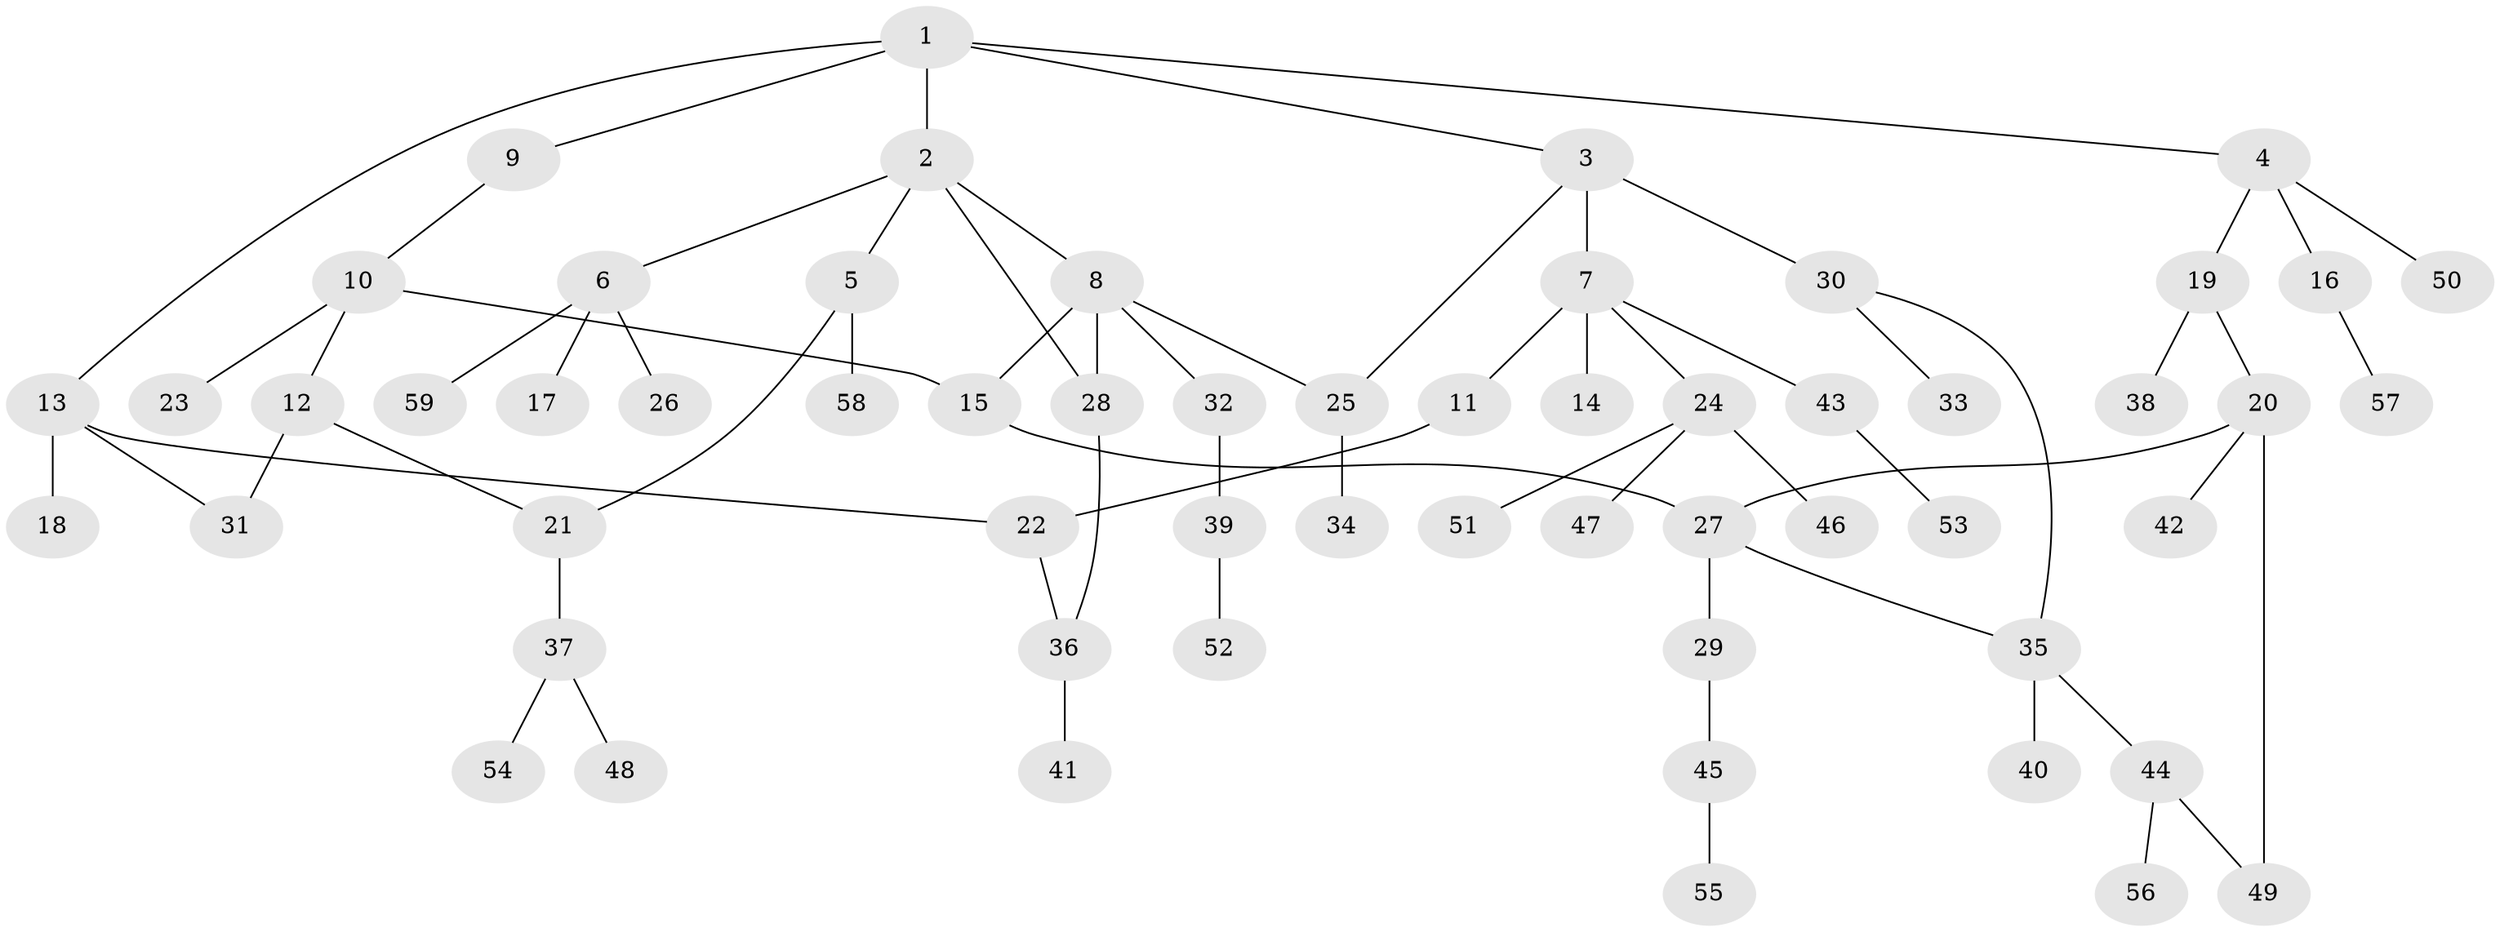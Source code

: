 // original degree distribution, {6: 0.02564102564102564, 4: 0.06837606837606838, 5: 0.06837606837606838, 3: 0.1452991452991453, 2: 0.27350427350427353, 1: 0.4188034188034188}
// Generated by graph-tools (version 1.1) at 2025/34/03/09/25 02:34:04]
// undirected, 59 vertices, 68 edges
graph export_dot {
graph [start="1"]
  node [color=gray90,style=filled];
  1;
  2;
  3;
  4;
  5;
  6;
  7;
  8;
  9;
  10;
  11;
  12;
  13;
  14;
  15;
  16;
  17;
  18;
  19;
  20;
  21;
  22;
  23;
  24;
  25;
  26;
  27;
  28;
  29;
  30;
  31;
  32;
  33;
  34;
  35;
  36;
  37;
  38;
  39;
  40;
  41;
  42;
  43;
  44;
  45;
  46;
  47;
  48;
  49;
  50;
  51;
  52;
  53;
  54;
  55;
  56;
  57;
  58;
  59;
  1 -- 2 [weight=1.0];
  1 -- 3 [weight=1.0];
  1 -- 4 [weight=1.0];
  1 -- 9 [weight=1.0];
  1 -- 13 [weight=1.0];
  2 -- 5 [weight=1.0];
  2 -- 6 [weight=1.0];
  2 -- 8 [weight=1.0];
  2 -- 28 [weight=1.0];
  3 -- 7 [weight=1.0];
  3 -- 25 [weight=1.0];
  3 -- 30 [weight=2.0];
  4 -- 16 [weight=1.0];
  4 -- 19 [weight=1.0];
  4 -- 50 [weight=1.0];
  5 -- 21 [weight=1.0];
  5 -- 58 [weight=1.0];
  6 -- 17 [weight=1.0];
  6 -- 26 [weight=1.0];
  6 -- 59 [weight=1.0];
  7 -- 11 [weight=1.0];
  7 -- 14 [weight=2.0];
  7 -- 24 [weight=1.0];
  7 -- 43 [weight=1.0];
  8 -- 15 [weight=1.0];
  8 -- 25 [weight=1.0];
  8 -- 28 [weight=1.0];
  8 -- 32 [weight=1.0];
  9 -- 10 [weight=1.0];
  10 -- 12 [weight=1.0];
  10 -- 15 [weight=1.0];
  10 -- 23 [weight=1.0];
  11 -- 22 [weight=3.0];
  12 -- 21 [weight=1.0];
  12 -- 31 [weight=1.0];
  13 -- 18 [weight=1.0];
  13 -- 22 [weight=1.0];
  13 -- 31 [weight=1.0];
  15 -- 27 [weight=1.0];
  16 -- 57 [weight=1.0];
  19 -- 20 [weight=2.0];
  19 -- 38 [weight=2.0];
  20 -- 27 [weight=3.0];
  20 -- 42 [weight=1.0];
  20 -- 49 [weight=1.0];
  21 -- 37 [weight=1.0];
  22 -- 36 [weight=1.0];
  24 -- 46 [weight=1.0];
  24 -- 47 [weight=1.0];
  24 -- 51 [weight=1.0];
  25 -- 34 [weight=1.0];
  27 -- 29 [weight=1.0];
  27 -- 35 [weight=1.0];
  28 -- 36 [weight=1.0];
  29 -- 45 [weight=1.0];
  30 -- 33 [weight=1.0];
  30 -- 35 [weight=1.0];
  32 -- 39 [weight=1.0];
  35 -- 40 [weight=1.0];
  35 -- 44 [weight=1.0];
  36 -- 41 [weight=1.0];
  37 -- 48 [weight=1.0];
  37 -- 54 [weight=1.0];
  39 -- 52 [weight=1.0];
  43 -- 53 [weight=1.0];
  44 -- 49 [weight=1.0];
  44 -- 56 [weight=1.0];
  45 -- 55 [weight=1.0];
}
